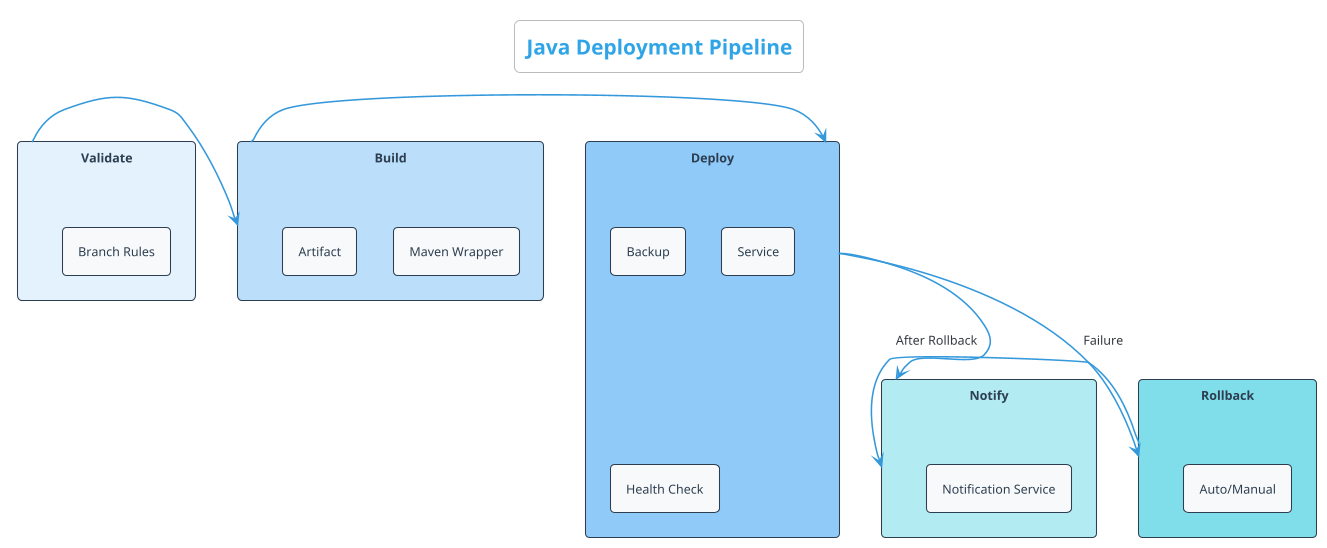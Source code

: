 @startuml Pipeline Overview
!theme cerulean
skinparam backgroundColor white
skinparam defaultTextAlignment center

<style>
rectangleContainer {
  FontColor #2c3e50
  FontSize 14
  FontStyle bold
}
</style>

title Java Deployment Pipeline

skinparam rectangle {
  BackgroundColor #f5f5f5
  BorderColor #2c3e50
  FontColor #2c3e50
  BorderThickness 1
  Shadowing false
  RoundCorner 8
}

skinparam arrow {
  Color #3498db
  Thickness 1.5
}

' Simplified layout for narrower wiki page
rectangle "Validate" as validate #e3f2fd {
  rectangle "Branch Rules" as branch_check #f8f9fa
}

rectangle "Build" as build #bbdefb {
  rectangle "Maven Wrapper" as mvnw #f8f9fa
  rectangle "Artifact" as artifact #f8f9fa
}

rectangle "Deploy" as deploy #90caf9 {
  rectangle "Backup" as backup #f8f9fa
  rectangle "Service" as service #f8f9fa
  rectangle "Health Check" as health #f8f9fa
}

rectangle "Notify" as notify #b2ebf2 {
  rectangle "Notification Service" as channel #f8f9fa
}

rectangle "Rollback" as rollback #80deea {
  rectangle "Auto/Manual" as rollback_type #f8f9fa
}

' Cleaner horizontal flow
validate -right-> build
build -right-> deploy
deploy -right-> notify
deploy -down-> rollback : Failure
rollback -right-> notify : After Rollback

@enduml
